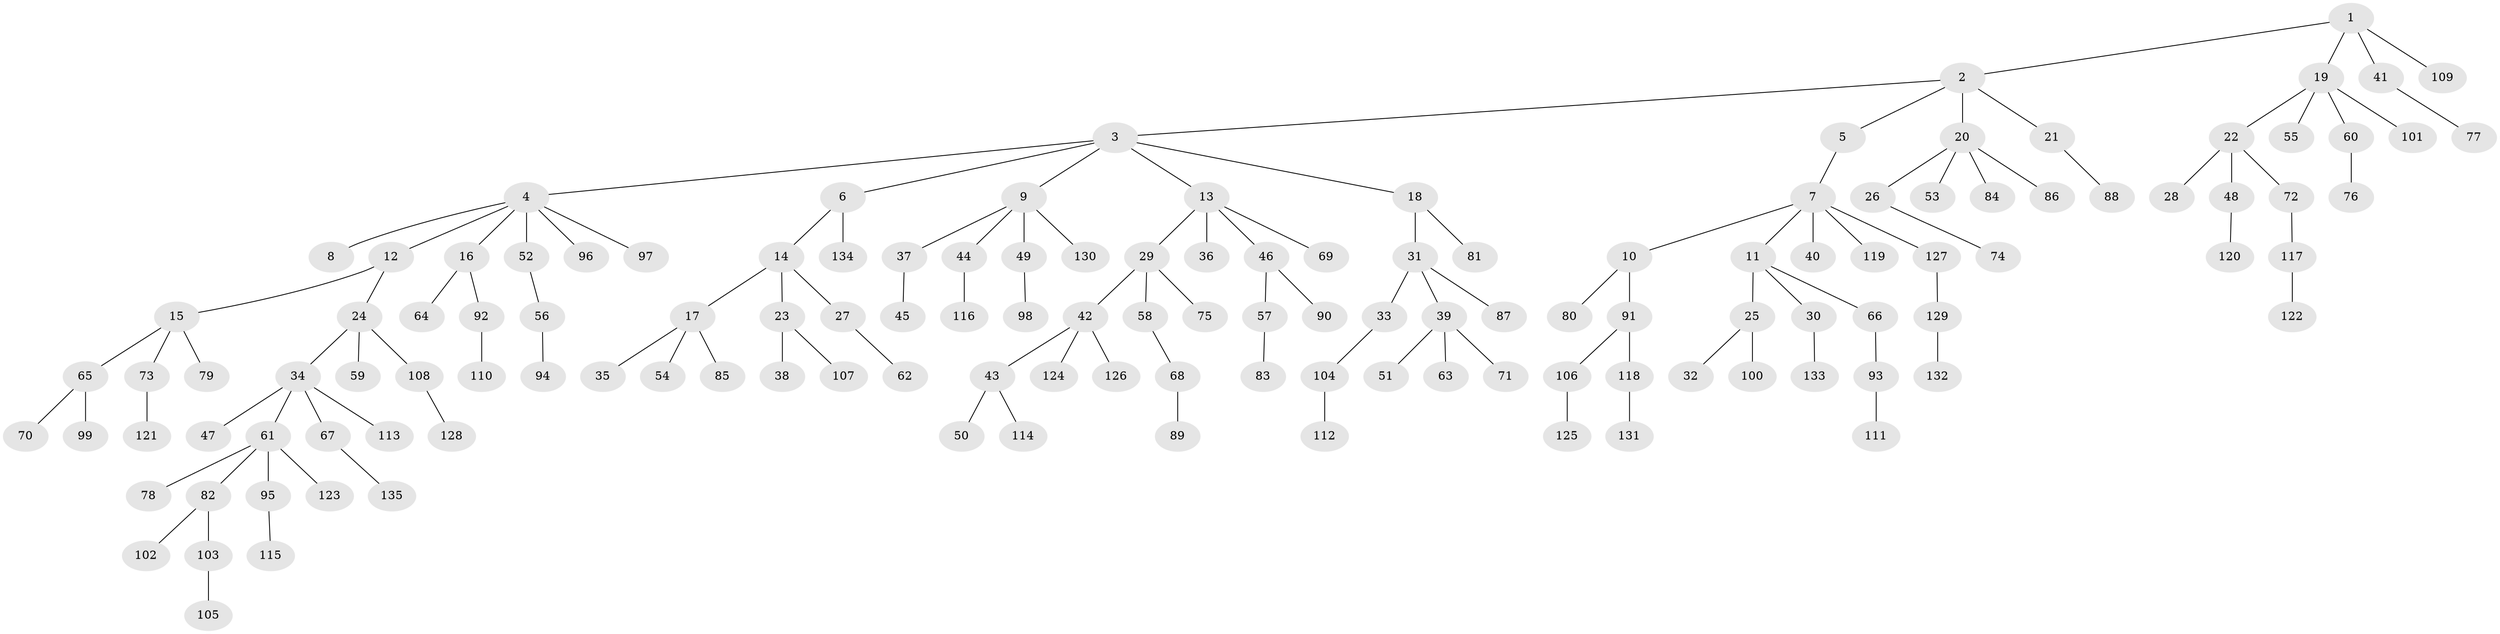 // coarse degree distribution, {4: 0.05434782608695652, 5: 0.07608695652173914, 9: 0.010869565217391304, 6: 0.010869565217391304, 2: 0.1956521739130435, 3: 0.05434782608695652, 7: 0.010869565217391304, 1: 0.5869565217391305}
// Generated by graph-tools (version 1.1) at 2025/52/02/27/25 19:52:11]
// undirected, 135 vertices, 134 edges
graph export_dot {
graph [start="1"]
  node [color=gray90,style=filled];
  1;
  2;
  3;
  4;
  5;
  6;
  7;
  8;
  9;
  10;
  11;
  12;
  13;
  14;
  15;
  16;
  17;
  18;
  19;
  20;
  21;
  22;
  23;
  24;
  25;
  26;
  27;
  28;
  29;
  30;
  31;
  32;
  33;
  34;
  35;
  36;
  37;
  38;
  39;
  40;
  41;
  42;
  43;
  44;
  45;
  46;
  47;
  48;
  49;
  50;
  51;
  52;
  53;
  54;
  55;
  56;
  57;
  58;
  59;
  60;
  61;
  62;
  63;
  64;
  65;
  66;
  67;
  68;
  69;
  70;
  71;
  72;
  73;
  74;
  75;
  76;
  77;
  78;
  79;
  80;
  81;
  82;
  83;
  84;
  85;
  86;
  87;
  88;
  89;
  90;
  91;
  92;
  93;
  94;
  95;
  96;
  97;
  98;
  99;
  100;
  101;
  102;
  103;
  104;
  105;
  106;
  107;
  108;
  109;
  110;
  111;
  112;
  113;
  114;
  115;
  116;
  117;
  118;
  119;
  120;
  121;
  122;
  123;
  124;
  125;
  126;
  127;
  128;
  129;
  130;
  131;
  132;
  133;
  134;
  135;
  1 -- 2;
  1 -- 19;
  1 -- 41;
  1 -- 109;
  2 -- 3;
  2 -- 5;
  2 -- 20;
  2 -- 21;
  3 -- 4;
  3 -- 6;
  3 -- 9;
  3 -- 13;
  3 -- 18;
  4 -- 8;
  4 -- 12;
  4 -- 16;
  4 -- 52;
  4 -- 96;
  4 -- 97;
  5 -- 7;
  6 -- 14;
  6 -- 134;
  7 -- 10;
  7 -- 11;
  7 -- 40;
  7 -- 119;
  7 -- 127;
  9 -- 37;
  9 -- 44;
  9 -- 49;
  9 -- 130;
  10 -- 80;
  10 -- 91;
  11 -- 25;
  11 -- 30;
  11 -- 66;
  12 -- 15;
  12 -- 24;
  13 -- 29;
  13 -- 36;
  13 -- 46;
  13 -- 69;
  14 -- 17;
  14 -- 23;
  14 -- 27;
  15 -- 65;
  15 -- 73;
  15 -- 79;
  16 -- 64;
  16 -- 92;
  17 -- 35;
  17 -- 54;
  17 -- 85;
  18 -- 31;
  18 -- 81;
  19 -- 22;
  19 -- 55;
  19 -- 60;
  19 -- 101;
  20 -- 26;
  20 -- 53;
  20 -- 84;
  20 -- 86;
  21 -- 88;
  22 -- 28;
  22 -- 48;
  22 -- 72;
  23 -- 38;
  23 -- 107;
  24 -- 34;
  24 -- 59;
  24 -- 108;
  25 -- 32;
  25 -- 100;
  26 -- 74;
  27 -- 62;
  29 -- 42;
  29 -- 58;
  29 -- 75;
  30 -- 133;
  31 -- 33;
  31 -- 39;
  31 -- 87;
  33 -- 104;
  34 -- 47;
  34 -- 61;
  34 -- 67;
  34 -- 113;
  37 -- 45;
  39 -- 51;
  39 -- 63;
  39 -- 71;
  41 -- 77;
  42 -- 43;
  42 -- 124;
  42 -- 126;
  43 -- 50;
  43 -- 114;
  44 -- 116;
  46 -- 57;
  46 -- 90;
  48 -- 120;
  49 -- 98;
  52 -- 56;
  56 -- 94;
  57 -- 83;
  58 -- 68;
  60 -- 76;
  61 -- 78;
  61 -- 82;
  61 -- 95;
  61 -- 123;
  65 -- 70;
  65 -- 99;
  66 -- 93;
  67 -- 135;
  68 -- 89;
  72 -- 117;
  73 -- 121;
  82 -- 102;
  82 -- 103;
  91 -- 106;
  91 -- 118;
  92 -- 110;
  93 -- 111;
  95 -- 115;
  103 -- 105;
  104 -- 112;
  106 -- 125;
  108 -- 128;
  117 -- 122;
  118 -- 131;
  127 -- 129;
  129 -- 132;
}
